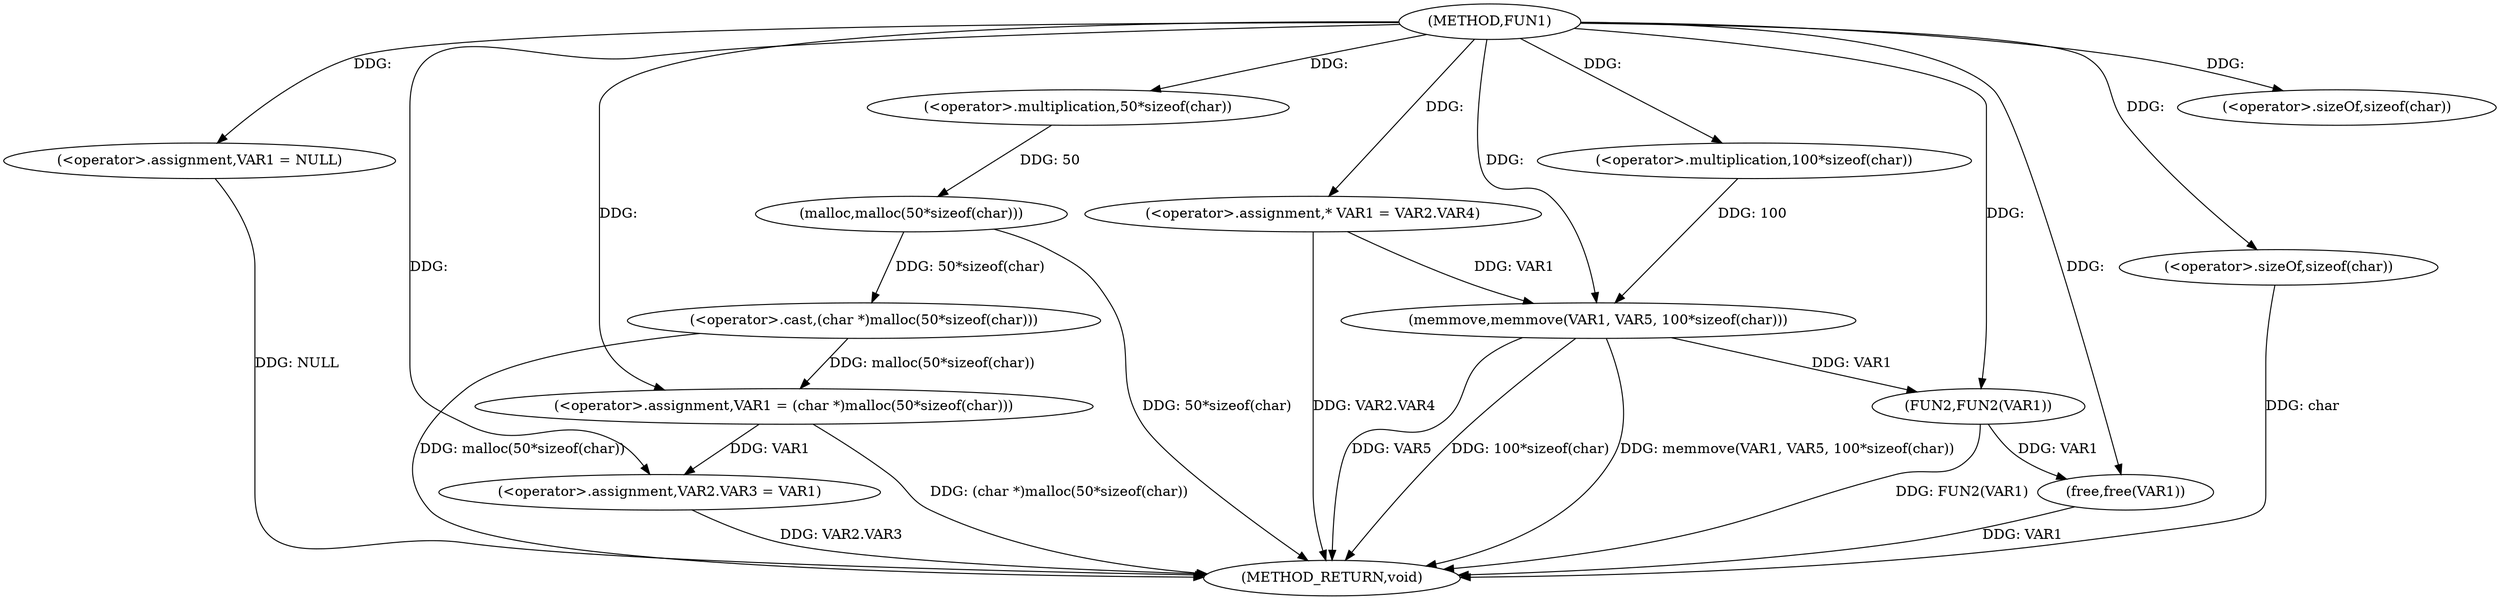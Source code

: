 digraph FUN1 {  
"1000100" [label = "(METHOD,FUN1)" ]
"1000141" [label = "(METHOD_RETURN,void)" ]
"1000104" [label = "(<operator>.assignment,VAR1 = NULL)" ]
"1000107" [label = "(<operator>.assignment,VAR1 = (char *)malloc(50*sizeof(char)))" ]
"1000109" [label = "(<operator>.cast,(char *)malloc(50*sizeof(char)))" ]
"1000111" [label = "(malloc,malloc(50*sizeof(char)))" ]
"1000112" [label = "(<operator>.multiplication,50*sizeof(char))" ]
"1000114" [label = "(<operator>.sizeOf,sizeof(char))" ]
"1000116" [label = "(<operator>.assignment,VAR2.VAR3 = VAR1)" ]
"1000123" [label = "(<operator>.assignment,* VAR1 = VAR2.VAR4)" ]
"1000130" [label = "(memmove,memmove(VAR1, VAR5, 100*sizeof(char)))" ]
"1000133" [label = "(<operator>.multiplication,100*sizeof(char))" ]
"1000135" [label = "(<operator>.sizeOf,sizeof(char))" ]
"1000137" [label = "(FUN2,FUN2(VAR1))" ]
"1000139" [label = "(free,free(VAR1))" ]
  "1000116" -> "1000141"  [ label = "DDG: VAR2.VAR3"] 
  "1000130" -> "1000141"  [ label = "DDG: memmove(VAR1, VAR5, 100*sizeof(char))"] 
  "1000123" -> "1000141"  [ label = "DDG: VAR2.VAR4"] 
  "1000139" -> "1000141"  [ label = "DDG: VAR1"] 
  "1000135" -> "1000141"  [ label = "DDG: char"] 
  "1000130" -> "1000141"  [ label = "DDG: VAR5"] 
  "1000130" -> "1000141"  [ label = "DDG: 100*sizeof(char)"] 
  "1000111" -> "1000141"  [ label = "DDG: 50*sizeof(char)"] 
  "1000109" -> "1000141"  [ label = "DDG: malloc(50*sizeof(char))"] 
  "1000137" -> "1000141"  [ label = "DDG: FUN2(VAR1)"] 
  "1000104" -> "1000141"  [ label = "DDG: NULL"] 
  "1000107" -> "1000141"  [ label = "DDG: (char *)malloc(50*sizeof(char))"] 
  "1000100" -> "1000104"  [ label = "DDG: "] 
  "1000109" -> "1000107"  [ label = "DDG: malloc(50*sizeof(char))"] 
  "1000100" -> "1000107"  [ label = "DDG: "] 
  "1000111" -> "1000109"  [ label = "DDG: 50*sizeof(char)"] 
  "1000112" -> "1000111"  [ label = "DDG: 50"] 
  "1000100" -> "1000112"  [ label = "DDG: "] 
  "1000100" -> "1000114"  [ label = "DDG: "] 
  "1000107" -> "1000116"  [ label = "DDG: VAR1"] 
  "1000100" -> "1000116"  [ label = "DDG: "] 
  "1000100" -> "1000123"  [ label = "DDG: "] 
  "1000123" -> "1000130"  [ label = "DDG: VAR1"] 
  "1000100" -> "1000130"  [ label = "DDG: "] 
  "1000133" -> "1000130"  [ label = "DDG: 100"] 
  "1000100" -> "1000133"  [ label = "DDG: "] 
  "1000100" -> "1000135"  [ label = "DDG: "] 
  "1000130" -> "1000137"  [ label = "DDG: VAR1"] 
  "1000100" -> "1000137"  [ label = "DDG: "] 
  "1000137" -> "1000139"  [ label = "DDG: VAR1"] 
  "1000100" -> "1000139"  [ label = "DDG: "] 
}
